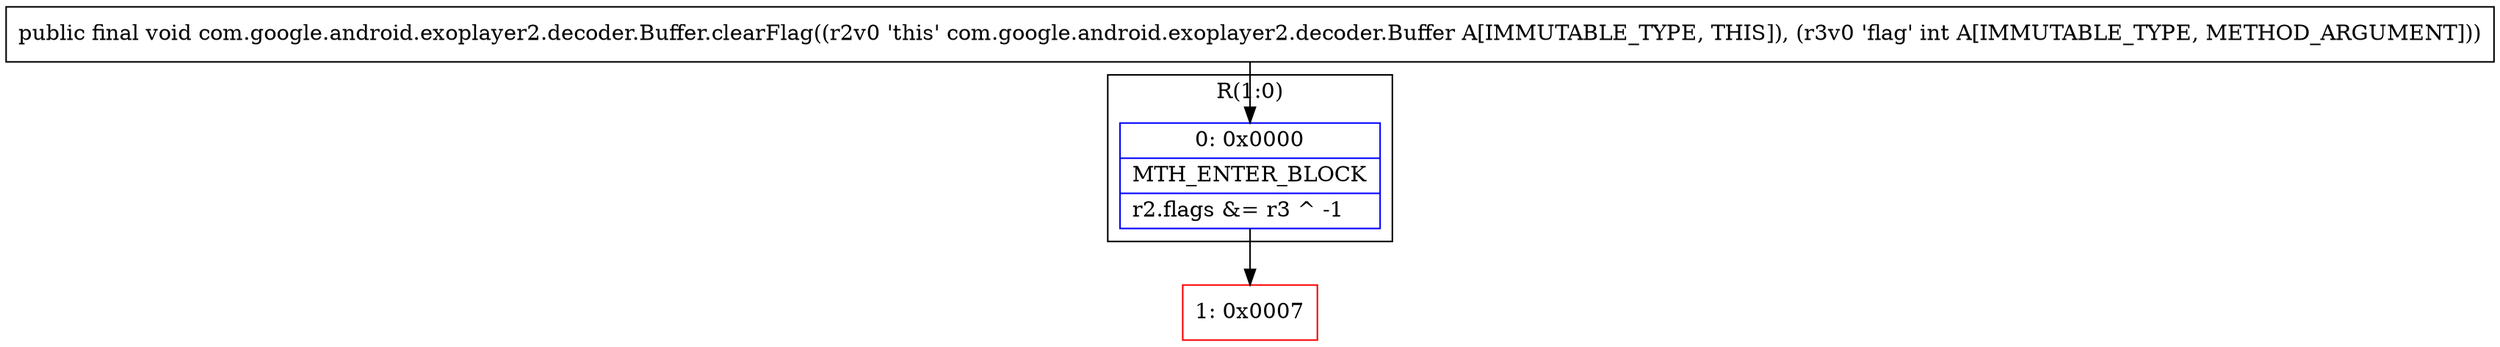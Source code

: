 digraph "CFG forcom.google.android.exoplayer2.decoder.Buffer.clearFlag(I)V" {
subgraph cluster_Region_70834632 {
label = "R(1:0)";
node [shape=record,color=blue];
Node_0 [shape=record,label="{0\:\ 0x0000|MTH_ENTER_BLOCK\l|r2.flags &= r3 ^ \-1\l}"];
}
Node_1 [shape=record,color=red,label="{1\:\ 0x0007}"];
MethodNode[shape=record,label="{public final void com.google.android.exoplayer2.decoder.Buffer.clearFlag((r2v0 'this' com.google.android.exoplayer2.decoder.Buffer A[IMMUTABLE_TYPE, THIS]), (r3v0 'flag' int A[IMMUTABLE_TYPE, METHOD_ARGUMENT])) }"];
MethodNode -> Node_0;
Node_0 -> Node_1;
}

